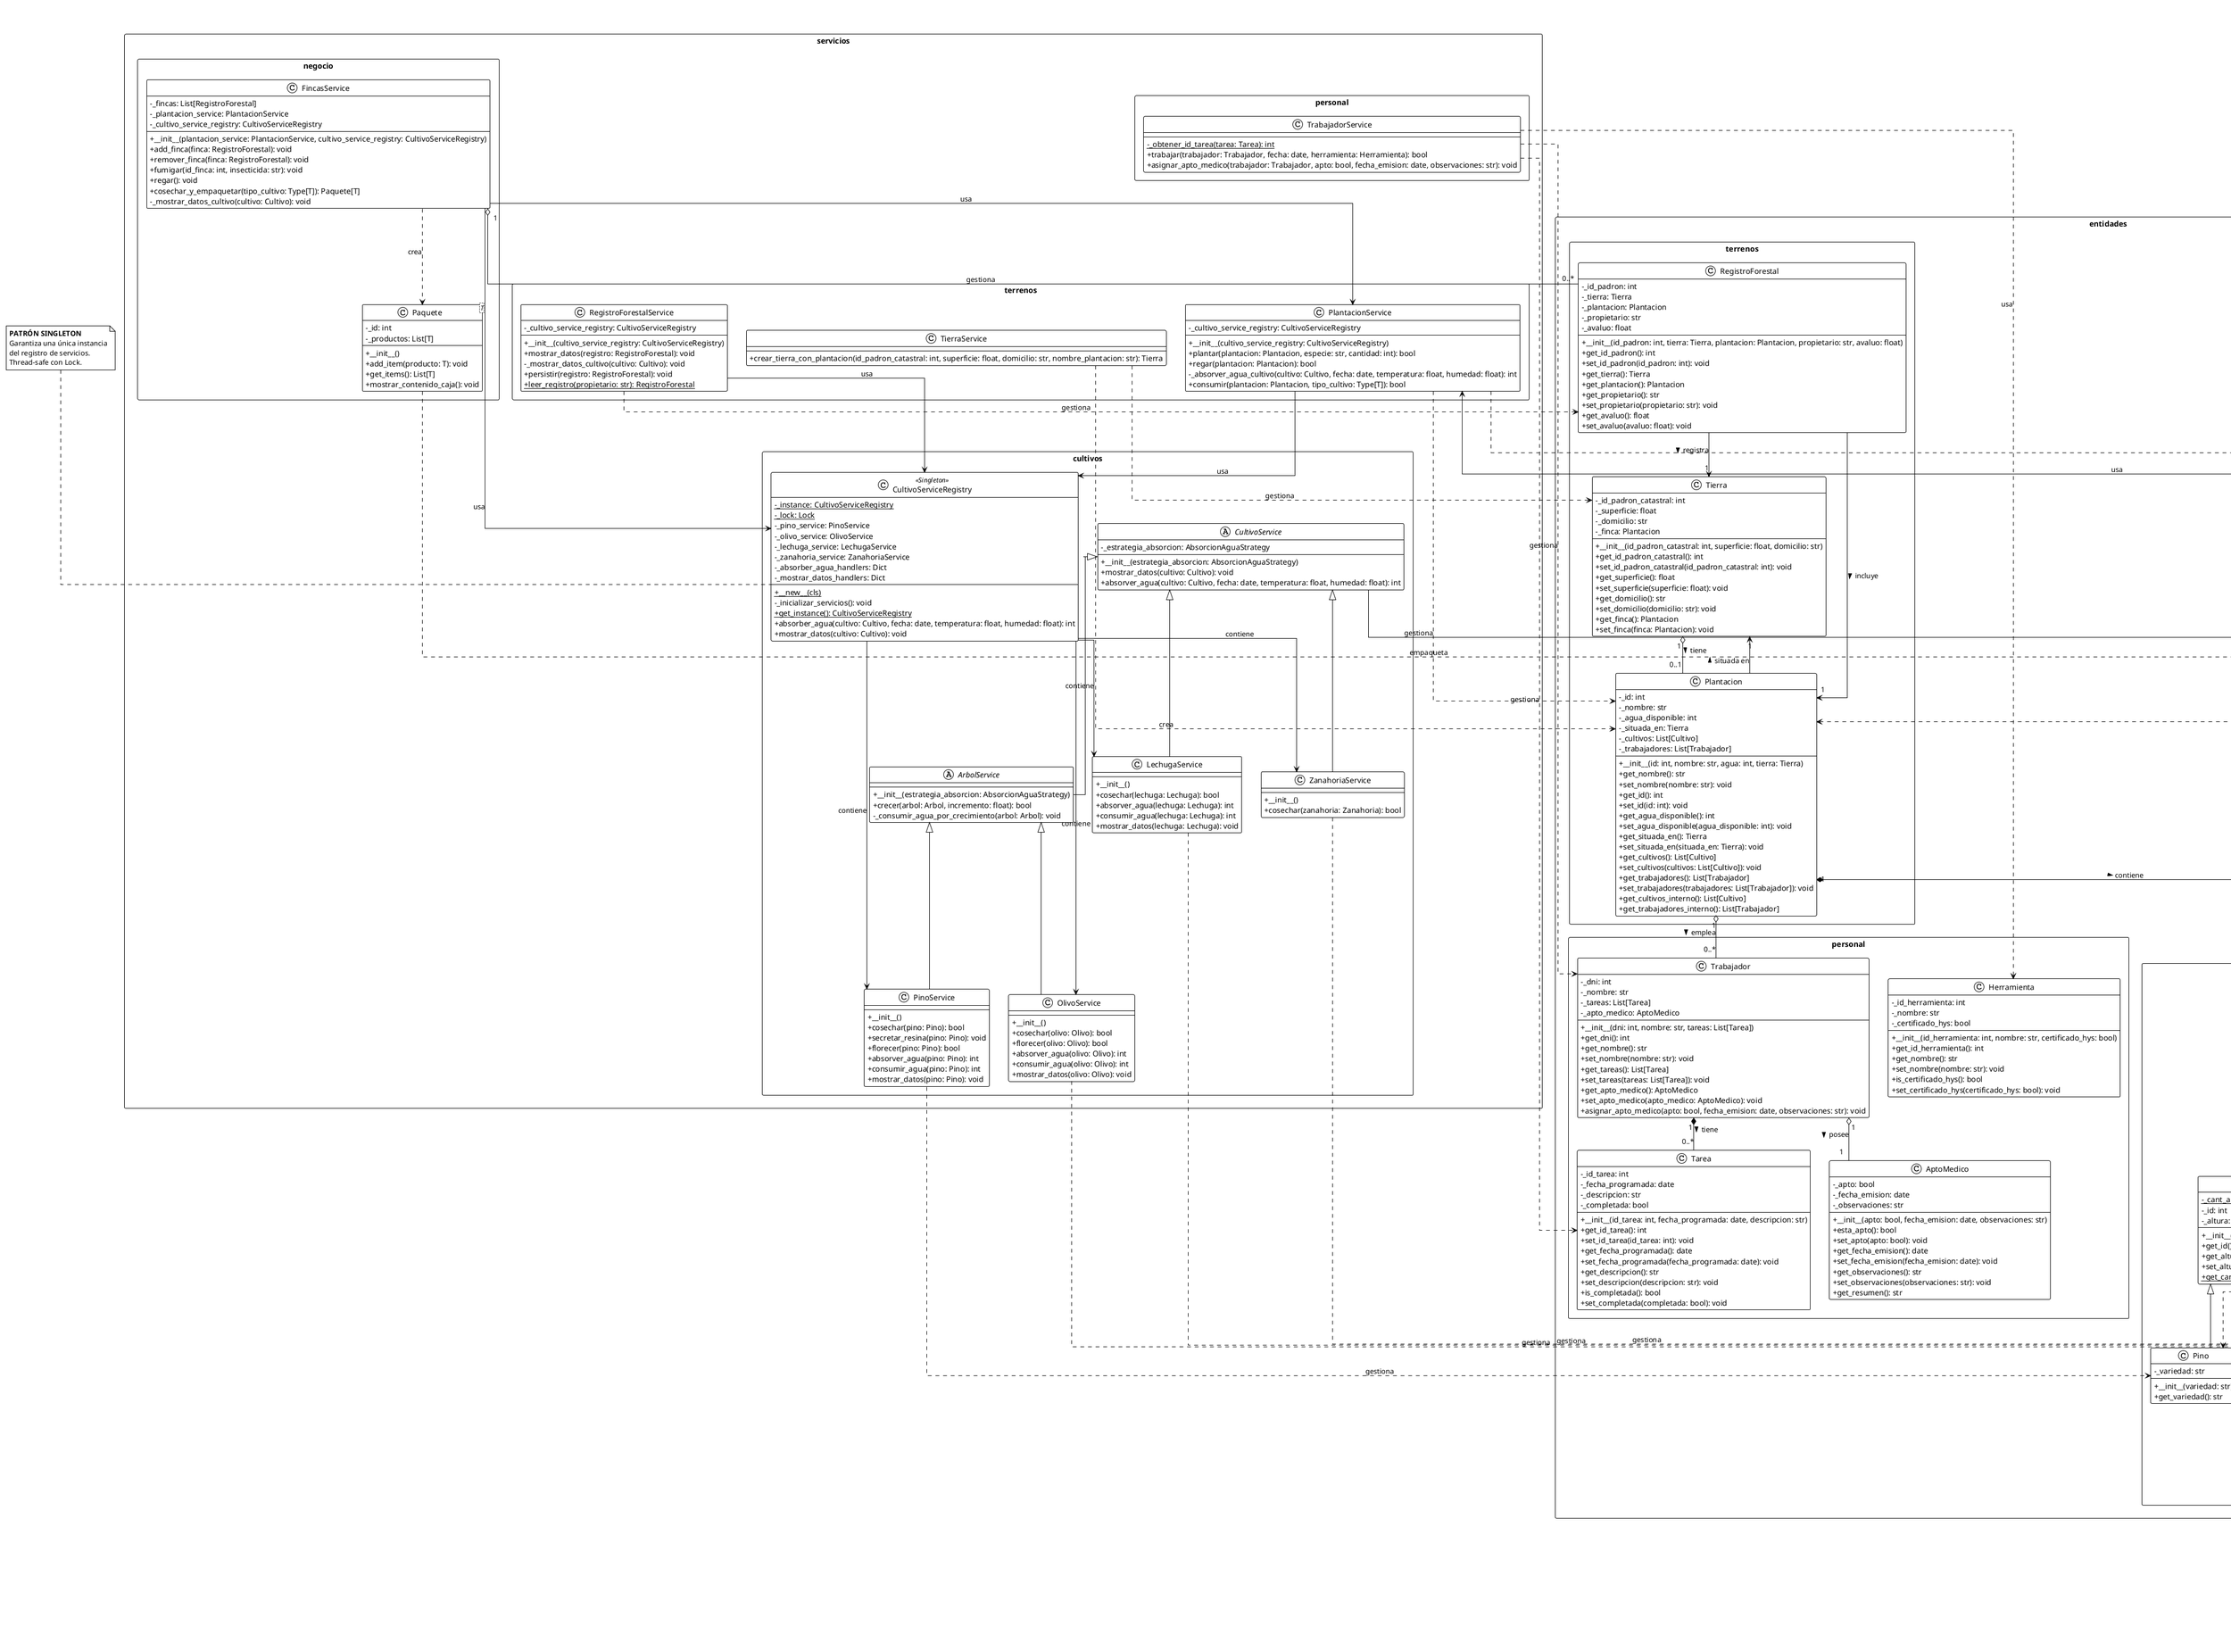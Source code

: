 @startuml DiagramaClasesPythonForestal
!theme plain
skinparam classAttributeIconSize 0
skinparam linetype ortho
skinparam packageStyle rectangle

title Sistema de Gestión Forestal - Diagrama de Clases Completo

' ============================================================================
' PAQUETE: ENTIDADES - CULTIVOS
' ============================================================================
package "entidades.cultivos" {
    abstract class Cultivo {
        {static} +EDAD_MAXIMA: int = 20
        -_agua: int
        -_superficie: float
        +__init__(agua: int, superficie: float)
        +get_agua(): int
        +set_agua(agua: int): void
        +get_superficie(): float
        +set_superficie(superficie: float): void
    }

    abstract class Arbol {
        {static} -_cant_arboles: int
        -_id: int
        -_altura: float
        +__init__(agua: int, superficie: float, altura: float)
        +get_id(): int
        +get_altura(): float
        +set_altura(altura: float): void
        {static} +get_cant_arboles(): int
    }

    abstract class Hortaliza {
        -_invernadero: bool
        +__init__(agua: int, superficie: float, invernadero: bool)
        +is_invernadero(): bool
        +set_invernadero(invernadero: bool): void
    }

    class Pino {
        -_variedad: str
        +__init__(variedad: str)
        +get_variedad(): str
    }

    class Olivo {
        -_tipo_aceituna: TipoAceituna
        +__init__(tipo_aceituna: TipoAceituna)
        +get_tipo_aceituna(): TipoAceituna
    }

    class Lechuga {
        -_variedad: str
        +__init__(variedad: str)
        +get_variedad(): str
    }

    class Zanahoria {
        -_is_baby: bool
        +__init__(is_baby: bool)
        +is_baby_carrot(): bool
        +set_is_baby(is_baby: bool): void
    }

    enum TipoAceituna {
        NEGRA
        VERDE
        ROJA
    }
}

' Relaciones de herencia - Cultivos
Cultivo <|-- Arbol
Cultivo <|-- Hortaliza
Arbol <|-- Pino
Arbol <|-- Olivo
Hortaliza <|-- Lechuga
Hortaliza <|-- Zanahoria
Olivo --> TipoAceituna : usa

' ============================================================================
' PAQUETE: ENTIDADES - TERRENOS
' ============================================================================
package "entidades.terrenos" {
    class Tierra {
        -_id_padron_catastral: int
        -_superficie: float
        -_domicilio: str
        -_finca: Plantacion
        +__init__(id_padron_catastral: int, superficie: float, domicilio: str)
        +get_id_padron_catastral(): int
        +set_id_padron_catastral(id_padron_catastral: int): void
        +get_superficie(): float
        +set_superficie(superficie: float): void
        +get_domicilio(): str
        +set_domicilio(domicilio: str): void
        +get_finca(): Plantacion
        +set_finca(finca: Plantacion): void
    }

    class Plantacion {
        -_id: int
        -_nombre: str
        -_agua_disponible: int
        -_situada_en: Tierra
        -_cultivos: List[Cultivo]
        -_trabajadores: List[Trabajador]
        +__init__(id: int, nombre: str, agua: int, tierra: Tierra)
        +get_nombre(): str
        +set_nombre(nombre: str): void
        +get_id(): int
        +set_id(id: int): void
        +get_agua_disponible(): int
        +set_agua_disponible(agua_disponible: int): void
        +get_situada_en(): Tierra
        +set_situada_en(situada_en: Tierra): void
        +get_cultivos(): List[Cultivo]
        +set_cultivos(cultivos: List[Cultivo]): void
        +get_trabajadores(): List[Trabajador]
        +set_trabajadores(trabajadores: List[Trabajador]): void
        +get_cultivos_interno(): List[Cultivo]
        +get_trabajadores_interno(): List[Trabajador]
    }

    class RegistroForestal {
        -_id_padron: int
        -_tierra: Tierra
        -_plantacion: Plantacion
        -_propietario: str
        -_avaluo: float
        +__init__(id_padron: int, tierra: Tierra, plantacion: Plantacion, propietario: str, avaluo: float)
        +get_id_padron(): int
        +set_id_padron(id_padron: int): void
        +get_tierra(): Tierra
        +get_plantacion(): Plantacion
        +get_propietario(): str
        +set_propietario(propietario: str): void
        +get_avaluo(): float
        +set_avaluo(avaluo: float): void
    }
}

' Relaciones - Terrenos
Tierra "1" o-- "0..1" Plantacion : tiene >
Plantacion "1" *-- "0..*" Cultivo : contiene >
Plantacion --> "1" Tierra : situada en >
RegistroForestal --> "1" Tierra : registra >
RegistroForestal --> "1" Plantacion : incluye >

' ============================================================================
' PAQUETE: ENTIDADES - PERSONAL
' ============================================================================
package "entidades.personal" {
    class Trabajador {
        -_dni: int
        -_nombre: str
        -_tareas: List[Tarea]
        -_apto_medico: AptoMedico
        +__init__(dni: int, nombre: str, tareas: List[Tarea])
        +get_dni(): int
        +get_nombre(): str
        +set_nombre(nombre: str): void
        +get_tareas(): List[Tarea]
        +set_tareas(tareas: List[Tarea]): void
        +get_apto_medico(): AptoMedico
        +set_apto_medico(apto_medico: AptoMedico): void
        +asignar_apto_medico(apto: bool, fecha_emision: date, observaciones: str): void
    }

    class Tarea {
        -_id_tarea: int
        -_fecha_programada: date
        -_descripcion: str
        -_completada: bool
        +__init__(id_tarea: int, fecha_programada: date, descripcion: str)
        +get_id_tarea(): int
        +set_id_tarea(id_tarea: int): void
        +get_fecha_programada(): date
        +set_fecha_programada(fecha_programada: date): void
        +get_descripcion(): str
        +set_descripcion(descripcion: str): void
        +is_completada(): bool
        +set_completada(completada: bool): void
    }

    class Herramienta {
        -_id_herramienta: int
        -_nombre: str
        -_certificado_hys: bool
        +__init__(id_herramienta: int, nombre: str, certificado_hys: bool)
        +get_id_herramienta(): int
        +get_nombre(): str
        +set_nombre(nombre: str): void
        +is_certificado_hys(): bool
        +set_certificado_hys(certificado_hys: bool): void
    }

    class AptoMedico {
        -_apto: bool
        -_fecha_emision: date
        -_observaciones: str
        +__init__(apto: bool, fecha_emision: date, observaciones: str)
        +esta_apto(): bool
        +set_apto(apto: bool): void
        +get_fecha_emision(): date
        +set_fecha_emision(fecha_emision: date): void
        +get_observaciones(): str
        +set_observaciones(observaciones: str): void
        +get_resumen(): str
    }
}

' Relaciones - Personal
Trabajador "1" *-- "0..*" Tarea : tiene >
Trabajador "1" o-- "1" AptoMedico : posee >
Plantacion "1" o-- "0..*" Trabajador : emplea >

' ============================================================================
' PAQUETE: PATRONES - FACTORY
' ============================================================================
package "patrones.factory" {
    class CultivoFactory <<Factory Method>> {
        {static} +crear_cultivo(especie: str): Cultivo
        {static} -_crear_pino(): Pino
        {static} -_crear_olivo(): Olivo
        {static} -_crear_lechuga(): Lechuga
        {static} -_crear_zanahoria(): Zanahoria
    }
}

CultivoFactory ..> Cultivo : <<creates>>
CultivoFactory ..> Pino : <<creates>>
CultivoFactory ..> Olivo : <<creates>>
CultivoFactory ..> Lechuga : <<creates>>
CultivoFactory ..> Zanahoria : <<creates>>

' ============================================================================
' PAQUETE: PATRONES - STRATEGY
' ============================================================================
package "patrones.strategy" {
    abstract class AbsorcionAguaStrategy <<Strategy>> {
        {abstract} +calcular_absorcion(fecha: date, temperatura: float, humedad: float, cultivo: Cultivo): int
    }

    class AbsorcionSeasonalStrategy {
        +calcular_absorcion(fecha: date, temperatura: float, humedad: float, cultivo: Cultivo): int
    }

    class AbsorcionConstanteStrategy {
        -_cantidad: int
        +__init__(cantidad_constante: int)
        +calcular_absorcion(fecha: date, temperatura: float, humedad: float, cultivo: Cultivo): int
    }
}

AbsorcionAguaStrategy <|-- AbsorcionSeasonalStrategy
AbsorcionAguaStrategy <|-- AbsorcionConstanteStrategy
AbsorcionAguaStrategy ..> Cultivo : usa

' ============================================================================
' PAQUETE: PATRONES - OBSERVER
' ============================================================================
package "patrones.observer" {
    abstract class "Observable<T>" as Observable <<Observer>> {
        -_observadores: List[Observer[T]]
        -_lock: Lock
        +__init__()
        +agregar_observador(observador: Observer[T]): void
        +eliminar_observador(observador: Observer[T]): void
        +notificar_observadores(evento: T): void
    }

    interface "Observer<T>" as Observer <<Observer>> {
        {abstract} +actualizar(evento: T): void
    }
}

Observable --> Observer : notifica >

' ============================================================================
' PAQUETE: SERVICIOS - CULTIVOS
' ============================================================================
package "servicios.cultivos" {
    abstract class CultivoService {
        -_estrategia_absorcion: AbsorcionAguaStrategy
        +__init__(estrategia_absorcion: AbsorcionAguaStrategy)
        +mostrar_datos(cultivo: Cultivo): void
        +absorver_agua(cultivo: Cultivo, fecha: date, temperatura: float, humedad: float): int
    }

    abstract class ArbolService {
        +__init__(estrategia_absorcion: AbsorcionAguaStrategy)
        +crecer(arbol: Arbol, incremento: float): bool
        -_consumir_agua_por_crecimiento(arbol: Arbol): void
    }

    class PinoService {
        +__init__()
        +cosechar(pino: Pino): bool
        +secretar_resina(pino: Pino): void
        +florecer(pino: Pino): bool
        +absorver_agua(pino: Pino): int
        +consumir_agua(pino: Pino): int
        +mostrar_datos(pino: Pino): void
    }

    class OlivoService {
        +__init__()
        +cosechar(olivo: Olivo): bool
        +florecer(olivo: Olivo): bool
        +absorver_agua(olivo: Olivo): int
        +consumir_agua(olivo: Olivo): int
        +mostrar_datos(olivo: Olivo): void
    }

    class LechugaService {
        +__init__()
        +cosechar(lechuga: Lechuga): bool
        +absorver_agua(lechuga: Lechuga): int
        +consumir_agua(lechuga: Lechuga): int
        +mostrar_datos(lechuga: Lechuga): void
    }

    class ZanahoriaService {
        +__init__()
        +cosechar(zanahoria: Zanahoria): bool
    }

    class CultivoServiceRegistry <<Singleton>> {
        {static} -_instance: CultivoServiceRegistry
        {static} -_lock: Lock
        -_pino_service: PinoService
        -_olivo_service: OlivoService
        -_lechuga_service: LechugaService
        -_zanahoria_service: ZanahoriaService
        -_absorber_agua_handlers: Dict
        -_mostrar_datos_handlers: Dict
        {static} +__new__(cls)
        -_inicializar_servicios(): void
        {static} +get_instance(): CultivoServiceRegistry
        +absorber_agua(cultivo: Cultivo, fecha: date, temperatura: float, humedad: float): int
        +mostrar_datos(cultivo: Cultivo): void
    }
}

' Relaciones - Servicios Cultivos
CultivoService <|-- ArbolService
ArbolService <|-- PinoService
ArbolService <|-- OlivoService
CultivoService <|-- LechugaService
CultivoService <|-- ZanahoriaService

CultivoService --> AbsorcionAguaStrategy : usa >
PinoService ..> Pino : gestiona
OlivoService ..> Olivo : gestiona
LechugaService ..> Lechuga : gestiona
ZanahoriaService ..> Zanahoria : gestiona

CultivoServiceRegistry --> PinoService : contiene
CultivoServiceRegistry --> OlivoService : contiene
CultivoServiceRegistry --> LechugaService : contiene
CultivoServiceRegistry --> ZanahoriaService : contiene

' ============================================================================
' PAQUETE: SERVICIOS - TERRENOS
' ============================================================================
package "servicios.terrenos" {
    class TierraService {
        +crear_tierra_con_plantacion(id_padron_catastral: int, superficie: float, domicilio: str, nombre_plantacion: str): Tierra
    }

    class PlantacionService {
        -_cultivo_service_registry: CultivoServiceRegistry
        +__init__(cultivo_service_registry: CultivoServiceRegistry)
        +plantar(plantacion: Plantacion, especie: str, cantidad: int): bool
        +regar(plantacion: Plantacion): bool
        -_absorver_agua_cultivo(cultivo: Cultivo, fecha: date, temperatura: float, humedad: float): int
        +consumir(plantacion: Plantacion, tipo_cultivo: Type[T]): bool
    }

    class RegistroForestalService {
        -_cultivo_service_registry: CultivoServiceRegistry
        +__init__(cultivo_service_registry: CultivoServiceRegistry)
        +mostrar_datos(registro: RegistroForestal): void
        -_mostrar_datos_cultivo(cultivo: Cultivo): void
        +persistir(registro: RegistroForestal): void
        {static} +leer_registro(propietario: str): RegistroForestal
    }
}

' Relaciones - Servicios Terrenos
TierraService ..> Tierra : gestiona
TierraService ..> Plantacion : crea
PlantacionService ..> Plantacion : gestiona
PlantacionService --> CultivoServiceRegistry : usa
PlantacionService ..> CultivoFactory : usa
RegistroForestalService ..> RegistroForestal : gestiona
RegistroForestalService --> CultivoServiceRegistry : usa

' ============================================================================
' PAQUETE: SERVICIOS - PERSONAL
' ============================================================================
package "servicios.personal" {
    class TrabajadorService {
        {static} -_obtener_id_tarea(tarea: Tarea): int
        +trabajar(trabajador: Trabajador, fecha: date, herramienta: Herramienta): bool
        +asignar_apto_medico(trabajador: Trabajador, apto: bool, fecha_emision: date, observaciones: str): void
    }
}

TrabajadorService ..> Trabajador : gestiona
TrabajadorService ..> Herramienta : usa
TrabajadorService ..> Tarea : gestiona

' ============================================================================
' PAQUETE: SERVICIOS - NEGOCIO
' ============================================================================
package "servicios.negocio" {
    class FincasService {
        -_fincas: List[RegistroForestal]
        -_plantacion_service: PlantacionService
        -_cultivo_service_registry: CultivoServiceRegistry
        +__init__(plantacion_service: PlantacionService, cultivo_service_registry: CultivoServiceRegistry)
        +add_finca(finca: RegistroForestal): void
        +remover_finca(finca: RegistroForestal): void
        +fumigar(id_finca: int, insecticida: str): void
        +regar(): void
        +cosechar_y_empaquetar(tipo_cultivo: Type[T]): Paquete[T]
        -_mostrar_datos_cultivo(cultivo: Cultivo): void
    }

    class "Paquete<T>" as Paquete {
        -_id: int
        -_productos: List[T]
        +__init__()
        +add_item(producto: T): void
        +get_items(): List[T]
        +mostrar_contenido_caja(): void
    }
}

FincasService --> PlantacionService : usa
FincasService --> CultivoServiceRegistry : usa
FincasService "1" o-- "0..*" RegistroForestal : gestiona
FincasService ..> Paquete : crea
Paquete ..> Cultivo : empaqueta

' ============================================================================
' PAQUETE: RIEGO
' ============================================================================
package "riego.sensores" {
    class TemperaturaReaderTask {
        -_ultima_temperatura: float
        -_stop_event: Event
        +__init__()
        +run(): void
        -_leer_sensor(): float
        +get_ultima_temperatura(): float
        +detener(): void
    }

    class HumedadReaderTask {
        -_ultima_humedad: float
        -_stop_event: Event
        +__init__()
        +run(): void
        -_leer_sensor(): float
        +get_ultima_humedad(): float
        +detener(): void
    }
}

package "riego.control" {
    class ControlRiegoTask {
        -_temp_task: TemperaturaReaderTask
        -_hum_task: HumedadReaderTask
        -_finca: Plantacion
        -_plantacion_service: PlantacionService
        -_stop_event: Event
        -_ultima_temperatura: float
        -_ultima_humedad: float
        +__init__(temp_task, hum_task, finca: Plantacion, plantacion_service: PlantacionService)
        +actualizar(evento: float): void
        +run(): void
        +detener(): void
    }
}

' Relaciones - Riego (Observer Pattern)
Observable <|.. TemperaturaReaderTask
Observable <|.. HumedadReaderTask
Observer <|.. ControlRiegoTask

ControlRiegoTask --> TemperaturaReaderTask : observa
ControlRiegoTask --> HumedadReaderTask : observa
ControlRiegoTask --> PlantacionService : usa
ControlRiegoTask ..> Plantacion : riega

' ============================================================================
' PAQUETE: EXCEPCIONES
' ============================================================================
package "excepciones" {
    class ForestacionException {
        -_error_code: str
        -_user_message: str
        -_cause: Exception
        +__init__(error_code: str, message: str, user_message: str, cause: Exception)
        +get_error_code(): str
        +get_user_message(): str
        +get_full_message(): str
        +cause: Exception
    }

    class SuperficieInsuficienteException {
        -_tipo_cultivo: str
        -_superficie_requerida: float
        -_superficie_disponible: float
        +__init__(tipo_cultivo: str, superficie_requerida: float, superficie_disponible: float)
        +get_tipo_cultivo(): str
        +get_superficie_requerida(): float
        +get_superficie_disponible(): float
    }

    class AguaAgotadaException {
        -_agua_disponible: float
        -_agua_minima: float
        +__init__(agua_disponible: float, agua_minima: float)
        +get_agua_disponible(): float
        +get_agua_minima(): float
    }

    class PersistenciaException {
        -_tipo_operacion: str
        +__init__(error_code: str, message: str, user_message: str, cause: Exception, tipo_operacion: str)
        +get_tipo_operacion(): str
    }
}

ForestacionException <|-- SuperficieInsuficienteException
ForestacionException <|-- AguaAgotadaException
ForestacionException <|-- PersistenciaException

' ============================================================================
' NOTAS Y LEYENDA
' ============================================================================
note top of CultivoServiceRegistry
  <b>PATRÓN SINGLETON</b>
  Garantiza una única instancia
  del registro de servicios.
  Thread-safe con Lock.
end note

note top of CultivoFactory
  <b>PATRÓN FACTORY METHOD</b>
  Encapsula la creación de
  cultivos sin exponer
  clases concretas.
end note

note top of AbsorcionAguaStrategy
  <b>PATRÓN STRATEGY</b>
  Permite intercambiar algoritmos
  de absorción de agua en tiempo
  de ejecución.
end note

note top of Observable
  <b>PATRÓN OBSERVER</b>
  Notifica cambios de estado
  a múltiples observadores.
  Tipo-seguro con Generics.
end note

legend right
  |= Color |= Significado |
  |<back:#FEFECE> Clase Normal </back>| Entidades y Servicios |
  |<back:#E3FCE5> Clase Abstracta </back>| Clases base abstractas |
  |<back:#FCE8E3> Interface </back>| Interfaces y protocolos |
  |<back:#E8F3FC> Patrón </back>| Implementación de patrón de diseño |
  
  <b>Relaciones:</b>
  --|> Herencia
  --o Composición
  --* Agregación
  ..> Dependencia
endlegend

@enduml
